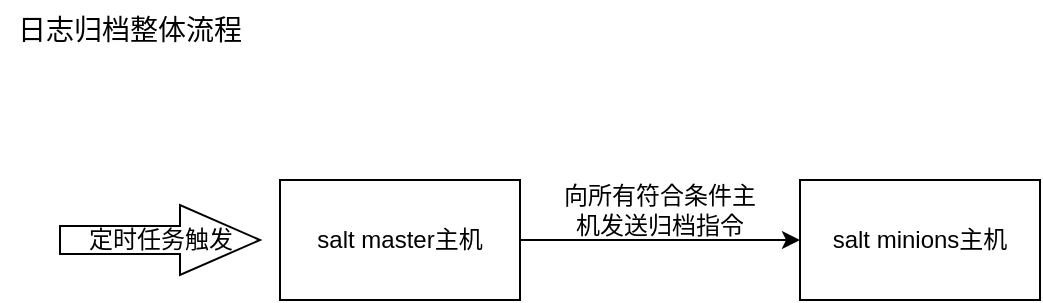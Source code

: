<mxfile version="24.8.6">
  <diagram name="第 1 页" id="jrEPjUiYZgAtlJWXVVH3">
    <mxGraphModel dx="1155" dy="759" grid="1" gridSize="10" guides="1" tooltips="1" connect="1" arrows="1" fold="1" page="1" pageScale="1" pageWidth="827" pageHeight="1169" math="0" shadow="0">
      <root>
        <mxCell id="0" />
        <mxCell id="1" parent="0" />
        <mxCell id="M-4wLkOpFE_RBjWkI8yj-2" value="&lt;font style=&quot;font-size: 14px;&quot;&gt;日志归档整体流程&lt;/font&gt;" style="text;html=1;align=center;verticalAlign=middle;whiteSpace=wrap;rounded=0;" vertex="1" parent="1">
          <mxGeometry x="10" y="80" width="130" height="30" as="geometry" />
        </mxCell>
        <mxCell id="M-4wLkOpFE_RBjWkI8yj-6" value="" style="edgeStyle=orthogonalEdgeStyle;rounded=0;orthogonalLoop=1;jettySize=auto;html=1;" edge="1" parent="1" source="M-4wLkOpFE_RBjWkI8yj-3" target="M-4wLkOpFE_RBjWkI8yj-5">
          <mxGeometry relative="1" as="geometry" />
        </mxCell>
        <mxCell id="M-4wLkOpFE_RBjWkI8yj-3" value="salt master主机" style="rounded=0;whiteSpace=wrap;html=1;" vertex="1" parent="1">
          <mxGeometry x="150" y="170" width="120" height="60" as="geometry" />
        </mxCell>
        <mxCell id="M-4wLkOpFE_RBjWkI8yj-4" value="定时任务触发" style="html=1;shadow=0;dashed=0;align=center;verticalAlign=middle;shape=mxgraph.arrows2.arrow;dy=0.6;dx=40;notch=0;" vertex="1" parent="1">
          <mxGeometry x="40" y="182.5" width="100" height="35" as="geometry" />
        </mxCell>
        <mxCell id="M-4wLkOpFE_RBjWkI8yj-5" value="salt minions主机" style="rounded=0;whiteSpace=wrap;html=1;" vertex="1" parent="1">
          <mxGeometry x="410" y="170" width="120" height="60" as="geometry" />
        </mxCell>
        <mxCell id="M-4wLkOpFE_RBjWkI8yj-10" value="向所有符合条件主机发送&lt;span style=&quot;background-color: initial;&quot;&gt;归档指令&lt;/span&gt;" style="text;html=1;align=center;verticalAlign=middle;whiteSpace=wrap;rounded=0;" vertex="1" parent="1">
          <mxGeometry x="290" y="170" width="100" height="30" as="geometry" />
        </mxCell>
      </root>
    </mxGraphModel>
  </diagram>
</mxfile>
